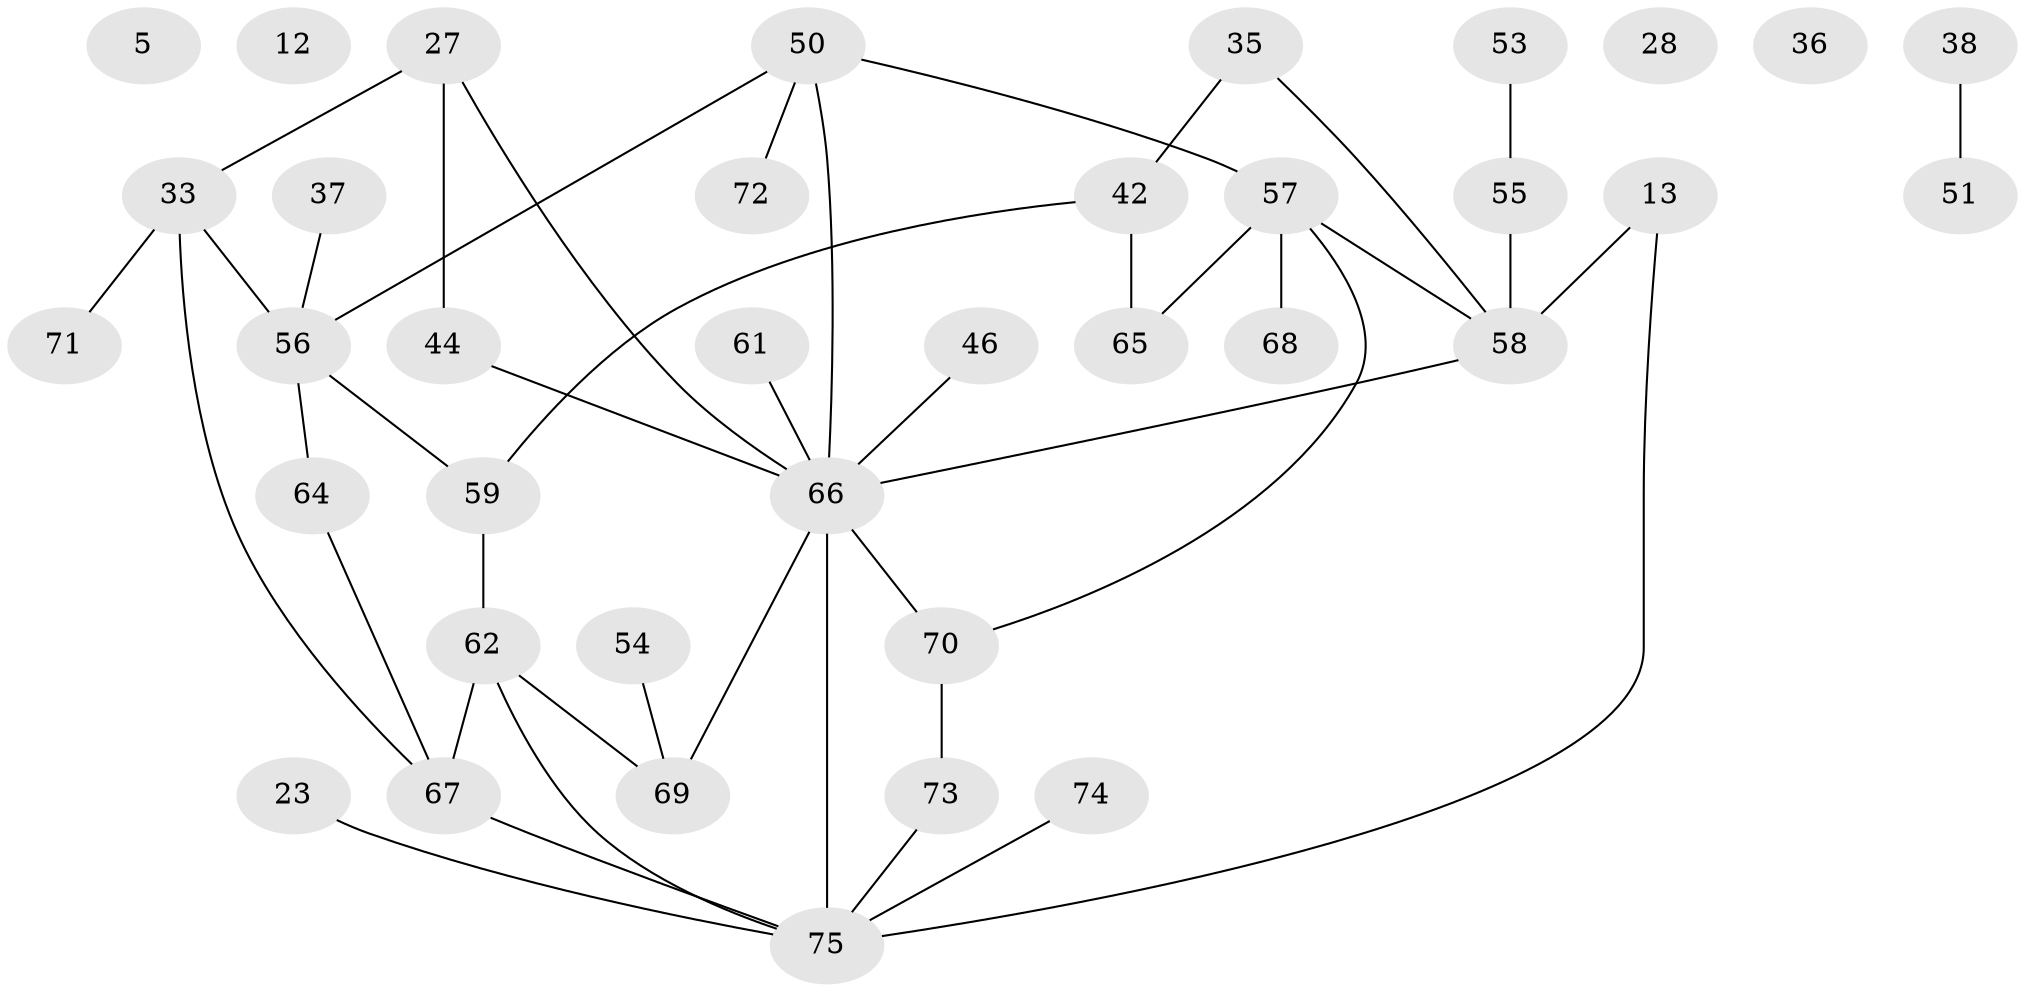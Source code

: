 // original degree distribution, {2: 0.29333333333333333, 1: 0.2, 0: 0.05333333333333334, 3: 0.21333333333333335, 6: 0.013333333333333334, 5: 0.06666666666666667, 4: 0.16}
// Generated by graph-tools (version 1.1) at 2025/38/03/09/25 04:38:55]
// undirected, 37 vertices, 44 edges
graph export_dot {
graph [start="1"]
  node [color=gray90,style=filled];
  5;
  12;
  13 [super="+11"];
  23;
  27;
  28;
  33;
  35;
  36;
  37;
  38 [super="+9"];
  42;
  44 [super="+17"];
  46;
  50;
  51;
  53 [super="+19"];
  54 [super="+4"];
  55;
  56 [super="+7+20+24+34"];
  57 [super="+6+47"];
  58 [super="+52"];
  59 [super="+45"];
  61;
  62 [super="+25"];
  64;
  65 [super="+14+48"];
  66 [super="+10+15+18+29+60"];
  67 [super="+22+31"];
  68;
  69 [super="+40"];
  70;
  71;
  72;
  73 [super="+63"];
  74 [super="+30"];
  75 [super="+16"];
  13 -- 58;
  13 -- 75;
  23 -- 75;
  27 -- 33;
  27 -- 44 [weight=2];
  27 -- 66;
  33 -- 67;
  33 -- 71;
  33 -- 56;
  35 -- 42;
  35 -- 58;
  37 -- 56;
  38 -- 51;
  42 -- 65 [weight=2];
  42 -- 59;
  44 -- 66 [weight=2];
  46 -- 66;
  50 -- 56;
  50 -- 57;
  50 -- 72;
  50 -- 66;
  53 -- 55;
  54 -- 69;
  55 -- 58;
  56 -- 64;
  56 -- 59;
  57 -- 58 [weight=2];
  57 -- 65 [weight=2];
  57 -- 68;
  57 -- 70;
  58 -- 66 [weight=2];
  59 -- 62;
  61 -- 66;
  62 -- 69 [weight=2];
  62 -- 75;
  62 -- 67;
  64 -- 67;
  66 -- 70 [weight=2];
  66 -- 75 [weight=3];
  66 -- 69 [weight=2];
  67 -- 75;
  70 -- 73;
  73 -- 75;
  74 -- 75;
}

